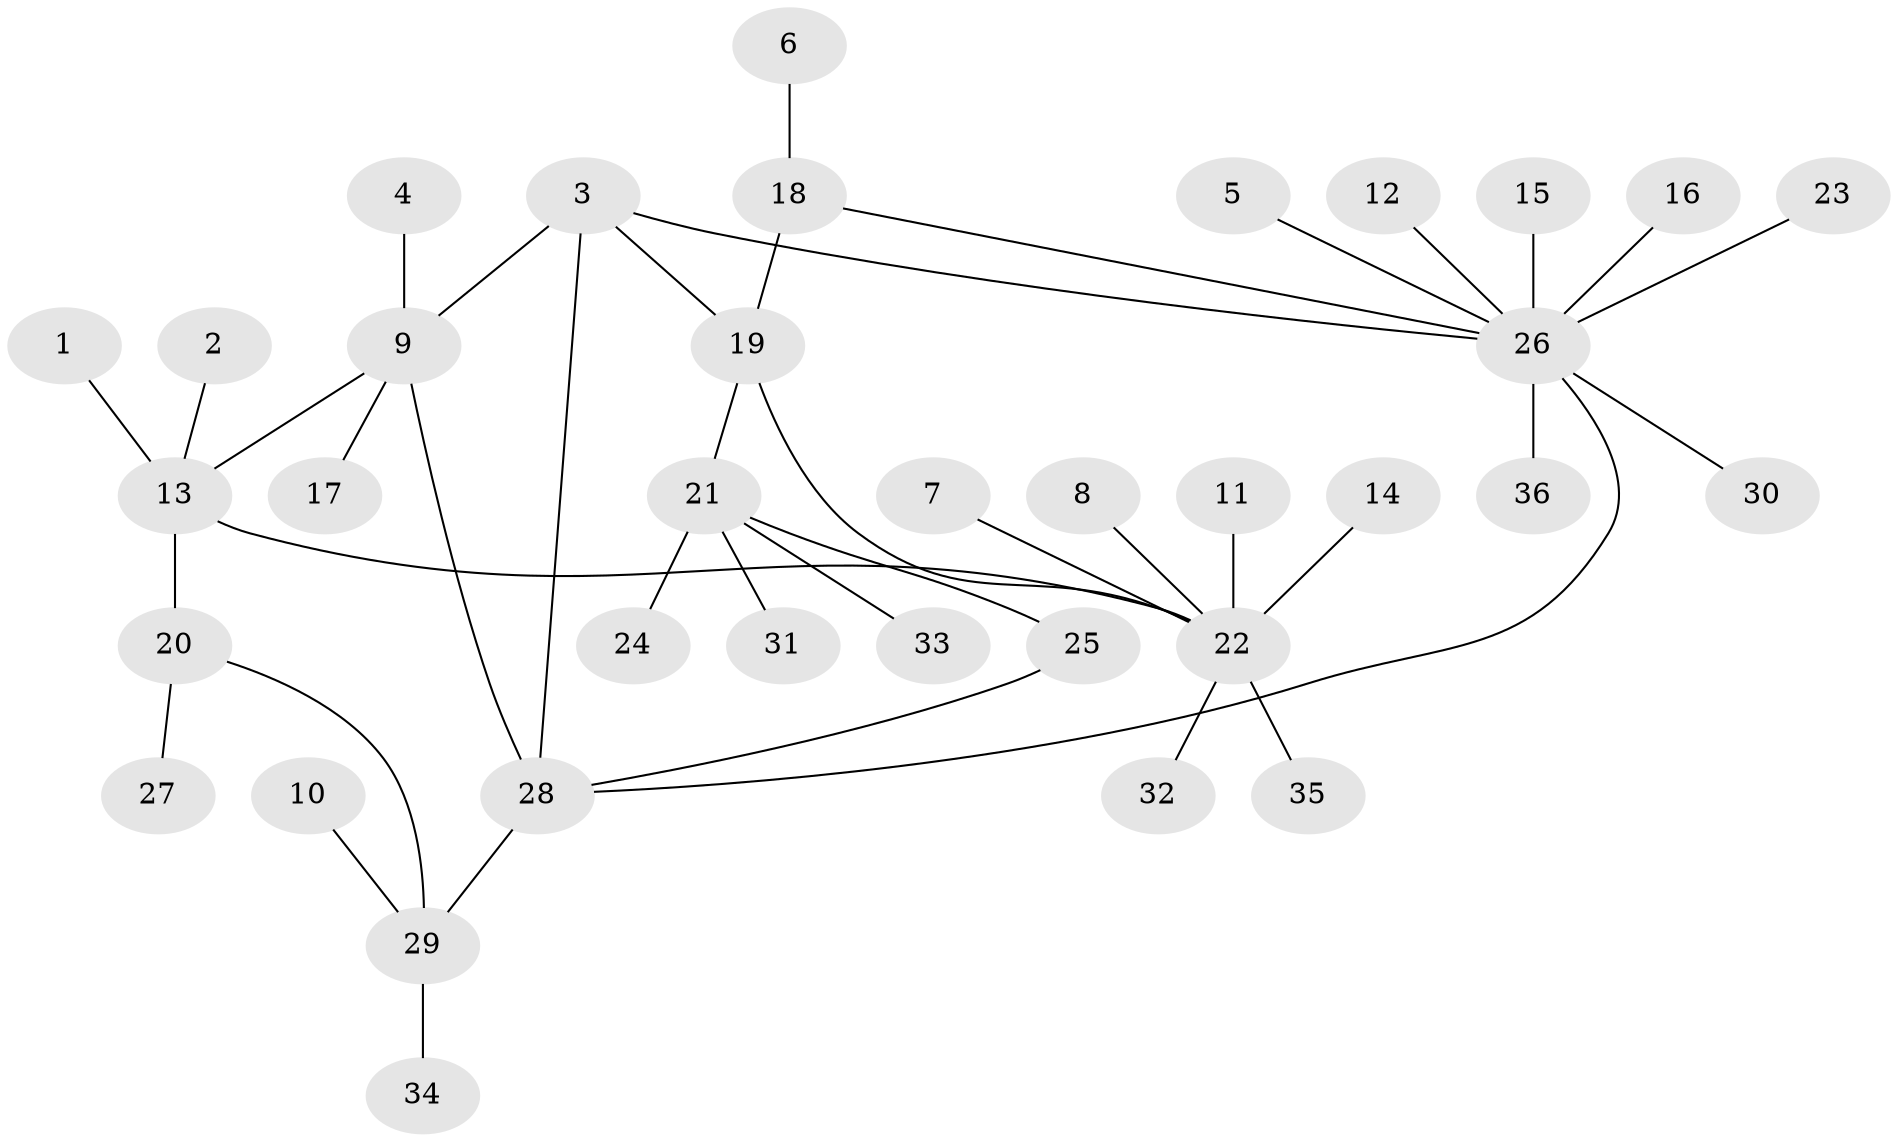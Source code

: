 // original degree distribution, {6: 0.05714285714285714, 12: 0.014285714285714285, 7: 0.014285714285714285, 4: 0.04285714285714286, 2: 0.12857142857142856, 1: 0.6571428571428571, 3: 0.02857142857142857, 10: 0.014285714285714285, 5: 0.04285714285714286}
// Generated by graph-tools (version 1.1) at 2025/49/03/09/25 03:49:50]
// undirected, 36 vertices, 41 edges
graph export_dot {
graph [start="1"]
  node [color=gray90,style=filled];
  1;
  2;
  3;
  4;
  5;
  6;
  7;
  8;
  9;
  10;
  11;
  12;
  13;
  14;
  15;
  16;
  17;
  18;
  19;
  20;
  21;
  22;
  23;
  24;
  25;
  26;
  27;
  28;
  29;
  30;
  31;
  32;
  33;
  34;
  35;
  36;
  1 -- 13 [weight=1.0];
  2 -- 13 [weight=1.0];
  3 -- 9 [weight=1.0];
  3 -- 19 [weight=1.0];
  3 -- 26 [weight=1.0];
  3 -- 28 [weight=1.0];
  4 -- 9 [weight=1.0];
  5 -- 26 [weight=1.0];
  6 -- 18 [weight=1.0];
  7 -- 22 [weight=1.0];
  8 -- 22 [weight=1.0];
  9 -- 13 [weight=1.0];
  9 -- 17 [weight=1.0];
  9 -- 28 [weight=1.0];
  10 -- 29 [weight=1.0];
  11 -- 22 [weight=1.0];
  12 -- 26 [weight=1.0];
  13 -- 20 [weight=1.0];
  13 -- 22 [weight=1.0];
  14 -- 22 [weight=1.0];
  15 -- 26 [weight=1.0];
  16 -- 26 [weight=1.0];
  18 -- 19 [weight=1.0];
  18 -- 26 [weight=1.0];
  19 -- 21 [weight=1.0];
  19 -- 22 [weight=1.0];
  20 -- 27 [weight=1.0];
  20 -- 29 [weight=1.0];
  21 -- 24 [weight=1.0];
  21 -- 25 [weight=1.0];
  21 -- 31 [weight=1.0];
  21 -- 33 [weight=1.0];
  22 -- 32 [weight=1.0];
  22 -- 35 [weight=1.0];
  23 -- 26 [weight=1.0];
  25 -- 28 [weight=1.0];
  26 -- 28 [weight=1.0];
  26 -- 30 [weight=1.0];
  26 -- 36 [weight=1.0];
  28 -- 29 [weight=1.0];
  29 -- 34 [weight=1.0];
}
